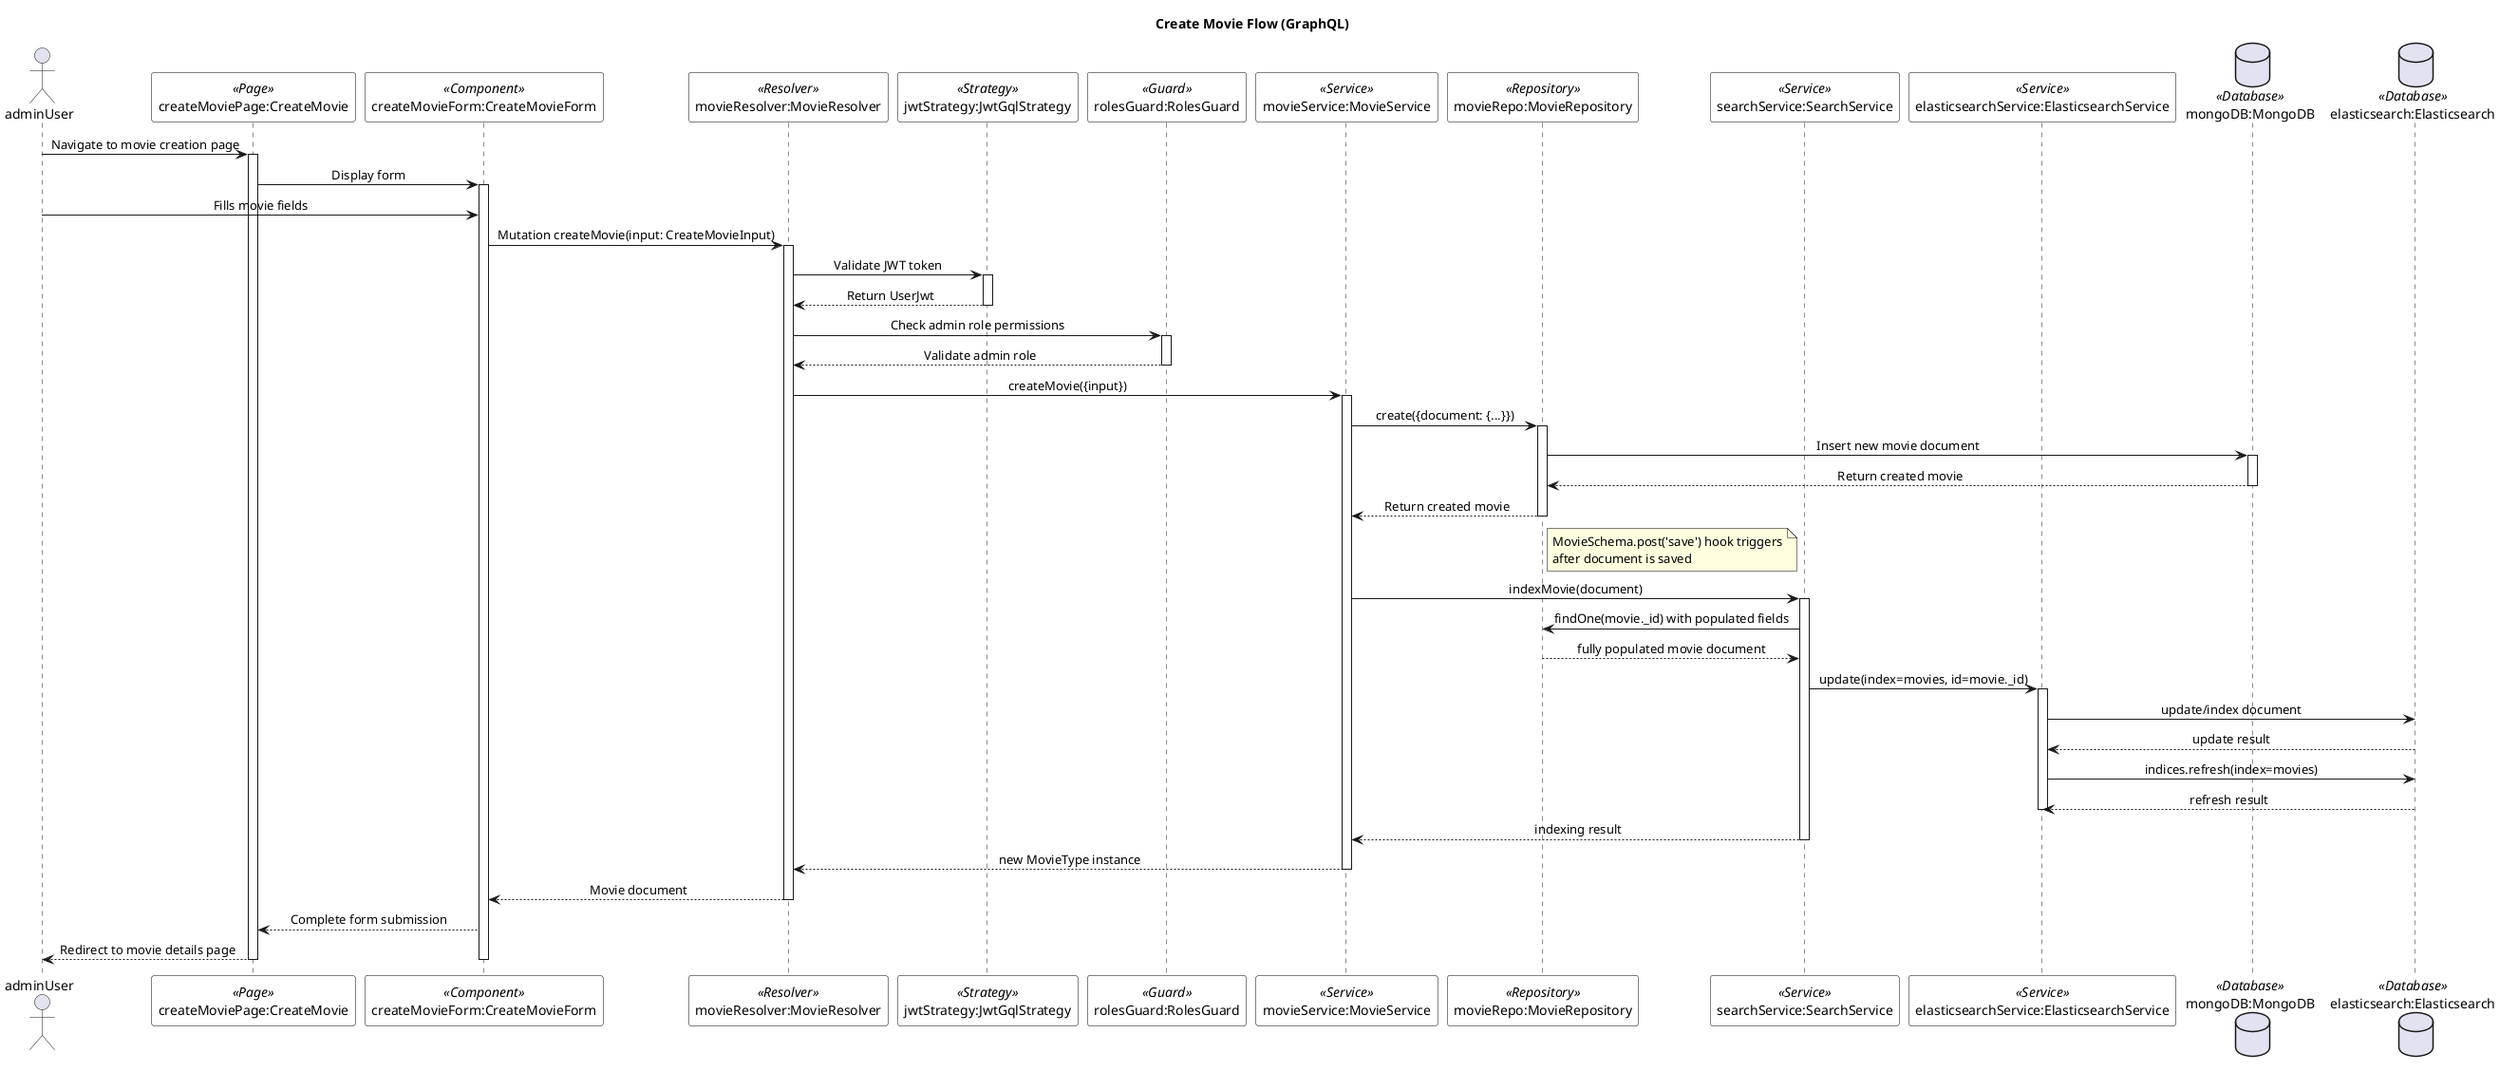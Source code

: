 @startuml Movie Creation Flow

skinparam SequenceMessageAlignment center
skinparam SequenceBoxBackgroundColor white
skinparam SequenceBoxBorderColor black
skinparam NoteBackgroundColor lightyellow
skinparam NoteBorderColor black
skinparam ParticipantBackgroundColor white
skinparam ParticipantBorderColor black

title Create Movie Flow (GraphQL)

actor "adminUser" as adminUser
participant "createMoviePage:CreateMovie" as createMoviePage <<Page>>
participant "createMovieForm:CreateMovieForm" as createMovieForm <<Component>>
participant "movieResolver:MovieResolver" as movieResolver <<Resolver>>
participant "jwtStrategy:JwtGqlStrategy" as jwtStrategy <<Strategy>>
participant "rolesGuard:RolesGuard" as rolesGuard <<Guard>>
participant "movieService:MovieService" as movieService <<Service>>
participant "movieRepo:MovieRepository" as movieRepo <<Repository>>
participant "searchService:SearchService" as searchService <<Service>>
participant "elasticsearchService:ElasticsearchService" as elasticsearchService <<Service>>
database "mongoDB:MongoDB" as mongoDB <<Database>>
database "elasticsearch:Elasticsearch" as elasticsearch <<Database>>

adminUser -> createMoviePage : Navigate to movie creation page
activate createMoviePage
createMoviePage -> createMovieForm : Display form
activate createMovieForm
adminUser -> createMovieForm : Fills movie fields
createMovieForm -> movieResolver : Mutation createMovie(input: CreateMovieInput)
activate movieResolver
movieResolver -> jwtStrategy : Validate JWT token
activate jwtStrategy
jwtStrategy --> movieResolver : Return UserJwt
deactivate jwtStrategy
movieResolver -> rolesGuard : Check admin role permissions
activate rolesGuard
rolesGuard --> movieResolver : Validate admin role
deactivate rolesGuard
movieResolver -> movieService : createMovie({input})
activate movieService
movieService -> movieRepo : create({document: {...}})
activate movieRepo
movieRepo -> mongoDB : Insert new movie document
activate mongoDB
mongoDB --> movieRepo : Return created movie
deactivate mongoDB
movieRepo --> movieService : Return created movie
deactivate movieRepo
note right of movieRepo
  MovieSchema.post('save') hook triggers
  after document is saved
end note
movieService -> searchService : indexMovie(document)
activate searchService
searchService -> movieRepo : findOne(movie._id) with populated fields
movieRepo --> searchService : fully populated movie document
searchService -> elasticsearchService : update(index=movies, id=movie._id)
activate elasticsearchService
elasticsearchService -> elasticsearch : update/index document
elasticsearch --> elasticsearchService : update result
elasticsearchService -> elasticsearch : indices.refresh(index=movies)
elasticsearch --> elasticsearchService : refresh result
deactivate elasticsearchService
searchService --> movieService : indexing result
deactivate searchService
movieService --> movieResolver : new MovieType instance
deactivate movieService
movieResolver --> createMovieForm : Movie document
deactivate movieResolver
createMovieForm --> createMoviePage : Complete form submission
createMoviePage --> adminUser : Redirect to movie details page

deactivate createMovieForm
deactivate createMoviePage

@enduml
